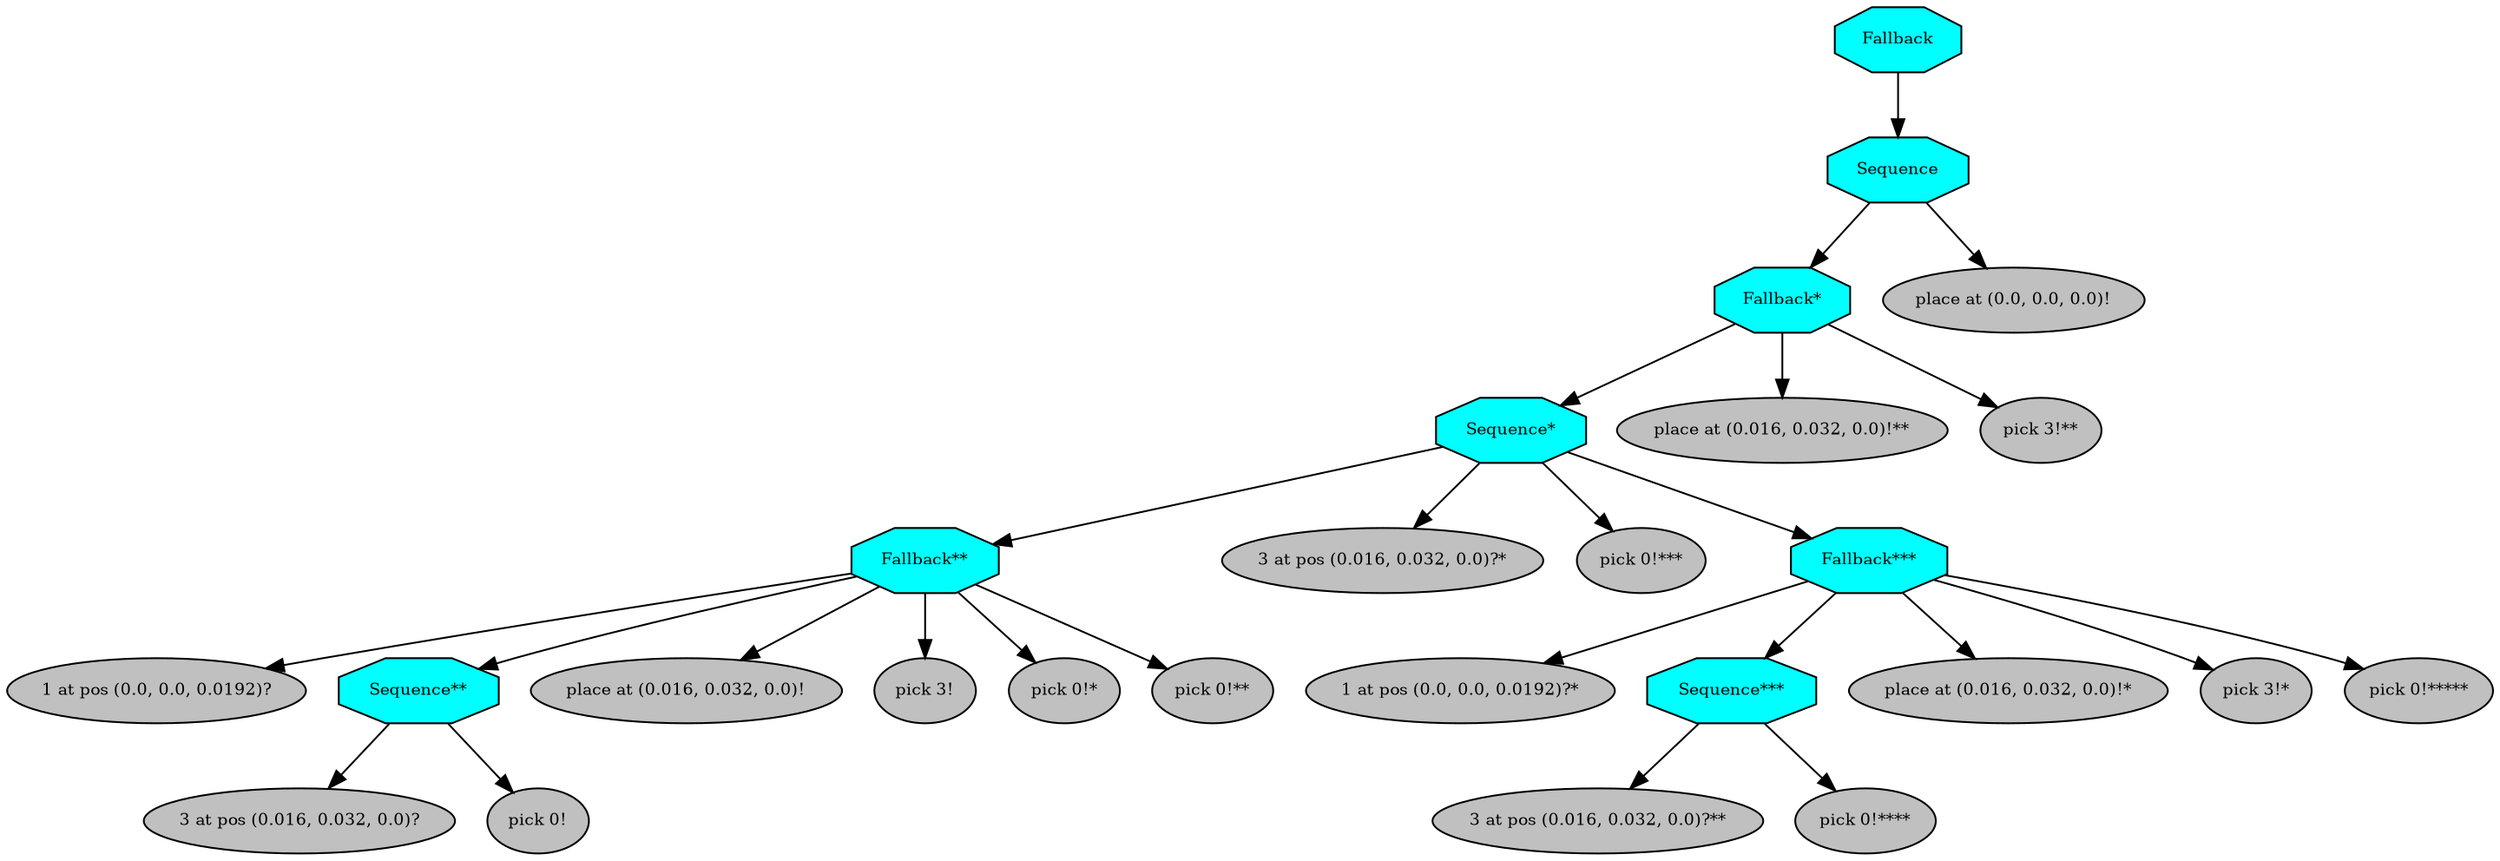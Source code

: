 digraph pastafarianism {
ordering=out;
graph [fontname="times-roman"];
node [fontname="times-roman"];
edge [fontname="times-roman"];
Fallback [fillcolor=cyan, fontcolor=black, fontsize=9, label=Fallback, shape=octagon, style=filled];
Sequence [fillcolor=cyan, fontcolor=black, fontsize=9, label=Sequence, shape=octagon, style=filled];
Fallback -> Sequence;
"Fallback*" [fillcolor=cyan, fontcolor=black, fontsize=9, label="Fallback*", shape=octagon, style=filled];
Sequence -> "Fallback*";
"Sequence*" [fillcolor=cyan, fontcolor=black, fontsize=9, label="Sequence*", shape=octagon, style=filled];
"Fallback*" -> "Sequence*";
"Fallback**" [fillcolor=cyan, fontcolor=black, fontsize=9, label="Fallback**", shape=octagon, style=filled];
"Sequence*" -> "Fallback**";
"1 at pos (0.0, 0.0, 0.0192)?" [fillcolor=gray, fontcolor=black, fontsize=9, label="1 at pos (0.0, 0.0, 0.0192)?", shape=ellipse, style=filled];
"Fallback**" -> "1 at pos (0.0, 0.0, 0.0192)?";
"Sequence**" [fillcolor=cyan, fontcolor=black, fontsize=9, label="Sequence**", shape=octagon, style=filled];
"Fallback**" -> "Sequence**";
"3 at pos (0.016, 0.032, 0.0)?" [fillcolor=gray, fontcolor=black, fontsize=9, label="3 at pos (0.016, 0.032, 0.0)?", shape=ellipse, style=filled];
"Sequence**" -> "3 at pos (0.016, 0.032, 0.0)?";
"pick 0!" [fillcolor=gray, fontcolor=black, fontsize=9, label="pick 0!", shape=ellipse, style=filled];
"Sequence**" -> "pick 0!";
"place at (0.016, 0.032, 0.0)!" [fillcolor=gray, fontcolor=black, fontsize=9, label="place at (0.016, 0.032, 0.0)!", shape=ellipse, style=filled];
"Fallback**" -> "place at (0.016, 0.032, 0.0)!";
"pick 3!" [fillcolor=gray, fontcolor=black, fontsize=9, label="pick 3!", shape=ellipse, style=filled];
"Fallback**" -> "pick 3!";
"pick 0!*" [fillcolor=gray, fontcolor=black, fontsize=9, label="pick 0!*", shape=ellipse, style=filled];
"Fallback**" -> "pick 0!*";
"pick 0!**" [fillcolor=gray, fontcolor=black, fontsize=9, label="pick 0!**", shape=ellipse, style=filled];
"Fallback**" -> "pick 0!**";
"3 at pos (0.016, 0.032, 0.0)?*" [fillcolor=gray, fontcolor=black, fontsize=9, label="3 at pos (0.016, 0.032, 0.0)?*", shape=ellipse, style=filled];
"Sequence*" -> "3 at pos (0.016, 0.032, 0.0)?*";
"pick 0!***" [fillcolor=gray, fontcolor=black, fontsize=9, label="pick 0!***", shape=ellipse, style=filled];
"Sequence*" -> "pick 0!***";
"Fallback***" [fillcolor=cyan, fontcolor=black, fontsize=9, label="Fallback***", shape=octagon, style=filled];
"Sequence*" -> "Fallback***";
"1 at pos (0.0, 0.0, 0.0192)?*" [fillcolor=gray, fontcolor=black, fontsize=9, label="1 at pos (0.0, 0.0, 0.0192)?*", shape=ellipse, style=filled];
"Fallback***" -> "1 at pos (0.0, 0.0, 0.0192)?*";
"Sequence***" [fillcolor=cyan, fontcolor=black, fontsize=9, label="Sequence***", shape=octagon, style=filled];
"Fallback***" -> "Sequence***";
"3 at pos (0.016, 0.032, 0.0)?**" [fillcolor=gray, fontcolor=black, fontsize=9, label="3 at pos (0.016, 0.032, 0.0)?**", shape=ellipse, style=filled];
"Sequence***" -> "3 at pos (0.016, 0.032, 0.0)?**";
"pick 0!****" [fillcolor=gray, fontcolor=black, fontsize=9, label="pick 0!****", shape=ellipse, style=filled];
"Sequence***" -> "pick 0!****";
"place at (0.016, 0.032, 0.0)!*" [fillcolor=gray, fontcolor=black, fontsize=9, label="place at (0.016, 0.032, 0.0)!*", shape=ellipse, style=filled];
"Fallback***" -> "place at (0.016, 0.032, 0.0)!*";
"pick 3!*" [fillcolor=gray, fontcolor=black, fontsize=9, label="pick 3!*", shape=ellipse, style=filled];
"Fallback***" -> "pick 3!*";
"pick 0!*****" [fillcolor=gray, fontcolor=black, fontsize=9, label="pick 0!*****", shape=ellipse, style=filled];
"Fallback***" -> "pick 0!*****";
"place at (0.016, 0.032, 0.0)!**" [fillcolor=gray, fontcolor=black, fontsize=9, label="place at (0.016, 0.032, 0.0)!**", shape=ellipse, style=filled];
"Fallback*" -> "place at (0.016, 0.032, 0.0)!**";
"pick 3!**" [fillcolor=gray, fontcolor=black, fontsize=9, label="pick 3!**", shape=ellipse, style=filled];
"Fallback*" -> "pick 3!**";
"place at (0.0, 0.0, 0.0)!" [fillcolor=gray, fontcolor=black, fontsize=9, label="place at (0.0, 0.0, 0.0)!", shape=ellipse, style=filled];
Sequence -> "place at (0.0, 0.0, 0.0)!";
}
